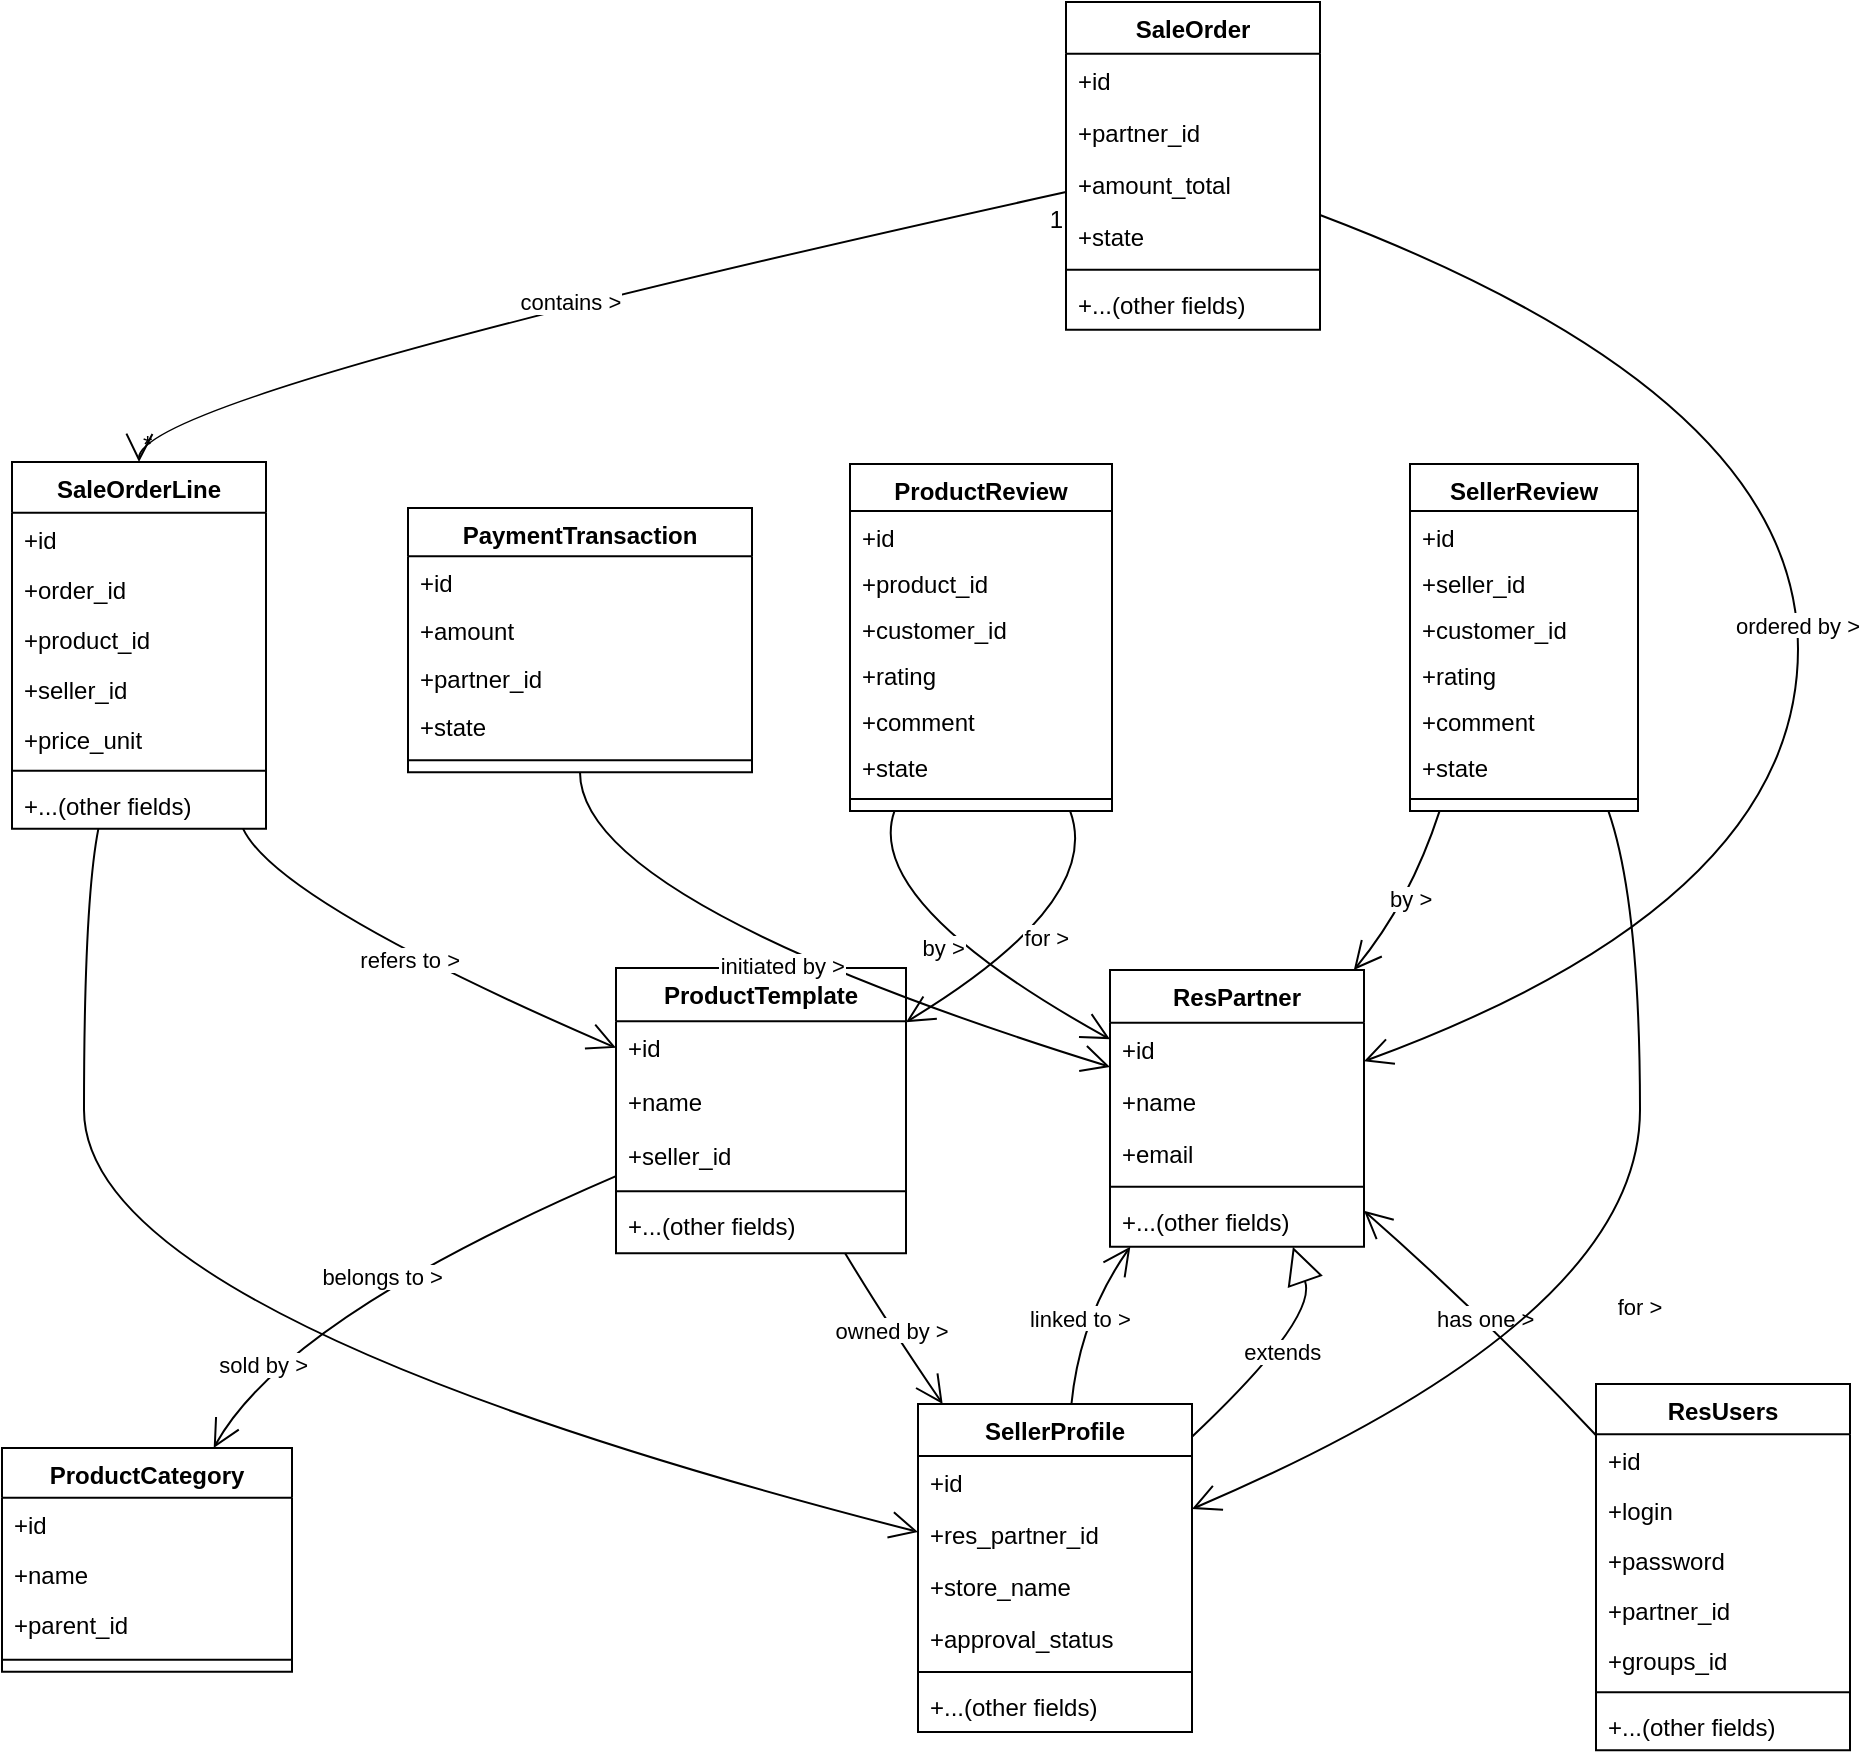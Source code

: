 <mxfile version="24.8.3">
  <diagram name="Page-1" id="4rtSPAD5_eBqJCpn3h0Z">
    <mxGraphModel dx="1434" dy="801" grid="1" gridSize="10" guides="1" tooltips="1" connect="1" arrows="1" fold="1" page="0" pageScale="1" pageWidth="850" pageHeight="1100" math="0" shadow="0">
      <root>
        <mxCell id="0" />
        <mxCell id="1" parent="0" />
        <mxCell id="KGhREPF68D92_JodjIpy-1" value="ResPartner" style="swimlane;fontStyle=1;align=center;verticalAlign=top;childLayout=stackLayout;horizontal=1;startSize=26.4;horizontalStack=0;resizeParent=1;resizeParentMax=0;resizeLast=0;collapsible=0;marginBottom=0;" vertex="1" parent="1">
          <mxGeometry x="574" y="504" width="127" height="138.4" as="geometry" />
        </mxCell>
        <mxCell id="KGhREPF68D92_JodjIpy-2" value="+id" style="text;strokeColor=none;fillColor=none;align=left;verticalAlign=top;spacingLeft=4;spacingRight=4;overflow=hidden;rotatable=0;points=[[0,0.5],[1,0.5]];portConstraint=eastwest;" vertex="1" parent="KGhREPF68D92_JodjIpy-1">
          <mxGeometry y="26.4" width="127" height="26" as="geometry" />
        </mxCell>
        <mxCell id="KGhREPF68D92_JodjIpy-3" value="+name" style="text;strokeColor=none;fillColor=none;align=left;verticalAlign=top;spacingLeft=4;spacingRight=4;overflow=hidden;rotatable=0;points=[[0,0.5],[1,0.5]];portConstraint=eastwest;" vertex="1" parent="KGhREPF68D92_JodjIpy-1">
          <mxGeometry y="52.4" width="127" height="26" as="geometry" />
        </mxCell>
        <mxCell id="KGhREPF68D92_JodjIpy-4" value="+email" style="text;strokeColor=none;fillColor=none;align=left;verticalAlign=top;spacingLeft=4;spacingRight=4;overflow=hidden;rotatable=0;points=[[0,0.5],[1,0.5]];portConstraint=eastwest;" vertex="1" parent="KGhREPF68D92_JodjIpy-1">
          <mxGeometry y="78.4" width="127" height="26" as="geometry" />
        </mxCell>
        <mxCell id="KGhREPF68D92_JodjIpy-5" style="line;strokeWidth=1;fillColor=none;align=left;verticalAlign=middle;spacingTop=-1;spacingLeft=3;spacingRight=3;rotatable=0;labelPosition=right;points=[];portConstraint=eastwest;strokeColor=inherit;" vertex="1" parent="KGhREPF68D92_JodjIpy-1">
          <mxGeometry y="104.4" width="127" height="8" as="geometry" />
        </mxCell>
        <mxCell id="KGhREPF68D92_JodjIpy-6" value="+...(other fields)" style="text;strokeColor=none;fillColor=none;align=left;verticalAlign=top;spacingLeft=4;spacingRight=4;overflow=hidden;rotatable=0;points=[[0,0.5],[1,0.5]];portConstraint=eastwest;" vertex="1" parent="KGhREPF68D92_JodjIpy-1">
          <mxGeometry y="112.4" width="127" height="26" as="geometry" />
        </mxCell>
        <mxCell id="KGhREPF68D92_JodjIpy-7" value="ResUsers" style="swimlane;fontStyle=1;align=center;verticalAlign=top;childLayout=stackLayout;horizontal=1;startSize=25.143;horizontalStack=0;resizeParent=1;resizeParentMax=0;resizeLast=0;collapsible=0;marginBottom=0;" vertex="1" parent="1">
          <mxGeometry x="817" y="711" width="127" height="183.143" as="geometry" />
        </mxCell>
        <mxCell id="KGhREPF68D92_JodjIpy-8" value="+id" style="text;strokeColor=none;fillColor=none;align=left;verticalAlign=top;spacingLeft=4;spacingRight=4;overflow=hidden;rotatable=0;points=[[0,0.5],[1,0.5]];portConstraint=eastwest;" vertex="1" parent="KGhREPF68D92_JodjIpy-7">
          <mxGeometry y="25.143" width="127" height="25" as="geometry" />
        </mxCell>
        <mxCell id="KGhREPF68D92_JodjIpy-9" value="+login" style="text;strokeColor=none;fillColor=none;align=left;verticalAlign=top;spacingLeft=4;spacingRight=4;overflow=hidden;rotatable=0;points=[[0,0.5],[1,0.5]];portConstraint=eastwest;" vertex="1" parent="KGhREPF68D92_JodjIpy-7">
          <mxGeometry y="50.143" width="127" height="25" as="geometry" />
        </mxCell>
        <mxCell id="KGhREPF68D92_JodjIpy-10" value="+password" style="text;strokeColor=none;fillColor=none;align=left;verticalAlign=top;spacingLeft=4;spacingRight=4;overflow=hidden;rotatable=0;points=[[0,0.5],[1,0.5]];portConstraint=eastwest;" vertex="1" parent="KGhREPF68D92_JodjIpy-7">
          <mxGeometry y="75.143" width="127" height="25" as="geometry" />
        </mxCell>
        <mxCell id="KGhREPF68D92_JodjIpy-11" value="+partner_id" style="text;strokeColor=none;fillColor=none;align=left;verticalAlign=top;spacingLeft=4;spacingRight=4;overflow=hidden;rotatable=0;points=[[0,0.5],[1,0.5]];portConstraint=eastwest;" vertex="1" parent="KGhREPF68D92_JodjIpy-7">
          <mxGeometry y="100.143" width="127" height="25" as="geometry" />
        </mxCell>
        <mxCell id="KGhREPF68D92_JodjIpy-12" value="+groups_id" style="text;strokeColor=none;fillColor=none;align=left;verticalAlign=top;spacingLeft=4;spacingRight=4;overflow=hidden;rotatable=0;points=[[0,0.5],[1,0.5]];portConstraint=eastwest;" vertex="1" parent="KGhREPF68D92_JodjIpy-7">
          <mxGeometry y="125.143" width="127" height="25" as="geometry" />
        </mxCell>
        <mxCell id="KGhREPF68D92_JodjIpy-13" style="line;strokeWidth=1;fillColor=none;align=left;verticalAlign=middle;spacingTop=-1;spacingLeft=3;spacingRight=3;rotatable=0;labelPosition=right;points=[];portConstraint=eastwest;strokeColor=inherit;" vertex="1" parent="KGhREPF68D92_JodjIpy-7">
          <mxGeometry y="150.143" width="127" height="8" as="geometry" />
        </mxCell>
        <mxCell id="KGhREPF68D92_JodjIpy-14" value="+...(other fields)" style="text;strokeColor=none;fillColor=none;align=left;verticalAlign=top;spacingLeft=4;spacingRight=4;overflow=hidden;rotatable=0;points=[[0,0.5],[1,0.5]];portConstraint=eastwest;" vertex="1" parent="KGhREPF68D92_JodjIpy-7">
          <mxGeometry y="158.143" width="127" height="25" as="geometry" />
        </mxCell>
        <mxCell id="KGhREPF68D92_JodjIpy-15" value="SellerProfile" style="swimlane;fontStyle=1;align=center;verticalAlign=top;childLayout=stackLayout;horizontal=1;startSize=26;horizontalStack=0;resizeParent=1;resizeParentMax=0;resizeLast=0;collapsible=0;marginBottom=0;" vertex="1" parent="1">
          <mxGeometry x="478" y="721" width="137" height="164" as="geometry" />
        </mxCell>
        <mxCell id="KGhREPF68D92_JodjIpy-16" value="+id" style="text;strokeColor=none;fillColor=none;align=left;verticalAlign=top;spacingLeft=4;spacingRight=4;overflow=hidden;rotatable=0;points=[[0,0.5],[1,0.5]];portConstraint=eastwest;" vertex="1" parent="KGhREPF68D92_JodjIpy-15">
          <mxGeometry y="26" width="137" height="26" as="geometry" />
        </mxCell>
        <mxCell id="KGhREPF68D92_JodjIpy-17" value="+res_partner_id" style="text;strokeColor=none;fillColor=none;align=left;verticalAlign=top;spacingLeft=4;spacingRight=4;overflow=hidden;rotatable=0;points=[[0,0.5],[1,0.5]];portConstraint=eastwest;" vertex="1" parent="KGhREPF68D92_JodjIpy-15">
          <mxGeometry y="52" width="137" height="26" as="geometry" />
        </mxCell>
        <mxCell id="KGhREPF68D92_JodjIpy-18" value="+store_name" style="text;strokeColor=none;fillColor=none;align=left;verticalAlign=top;spacingLeft=4;spacingRight=4;overflow=hidden;rotatable=0;points=[[0,0.5],[1,0.5]];portConstraint=eastwest;" vertex="1" parent="KGhREPF68D92_JodjIpy-15">
          <mxGeometry y="78" width="137" height="26" as="geometry" />
        </mxCell>
        <mxCell id="KGhREPF68D92_JodjIpy-19" value="+approval_status" style="text;strokeColor=none;fillColor=none;align=left;verticalAlign=top;spacingLeft=4;spacingRight=4;overflow=hidden;rotatable=0;points=[[0,0.5],[1,0.5]];portConstraint=eastwest;" vertex="1" parent="KGhREPF68D92_JodjIpy-15">
          <mxGeometry y="104" width="137" height="26" as="geometry" />
        </mxCell>
        <mxCell id="KGhREPF68D92_JodjIpy-20" style="line;strokeWidth=1;fillColor=none;align=left;verticalAlign=middle;spacingTop=-1;spacingLeft=3;spacingRight=3;rotatable=0;labelPosition=right;points=[];portConstraint=eastwest;strokeColor=inherit;" vertex="1" parent="KGhREPF68D92_JodjIpy-15">
          <mxGeometry y="130" width="137" height="8" as="geometry" />
        </mxCell>
        <mxCell id="KGhREPF68D92_JodjIpy-21" value="+...(other fields)" style="text;strokeColor=none;fillColor=none;align=left;verticalAlign=top;spacingLeft=4;spacingRight=4;overflow=hidden;rotatable=0;points=[[0,0.5],[1,0.5]];portConstraint=eastwest;" vertex="1" parent="KGhREPF68D92_JodjIpy-15">
          <mxGeometry y="138" width="137" height="26" as="geometry" />
        </mxCell>
        <mxCell id="KGhREPF68D92_JodjIpy-22" value="ProductTemplate" style="swimlane;fontStyle=1;align=center;verticalAlign=top;childLayout=stackLayout;horizontal=1;startSize=26.6;horizontalStack=0;resizeParent=1;resizeParentMax=0;resizeLast=0;collapsible=0;marginBottom=0;" vertex="1" parent="1">
          <mxGeometry x="327" y="503" width="145" height="142.6" as="geometry" />
        </mxCell>
        <mxCell id="KGhREPF68D92_JodjIpy-23" value="+id" style="text;strokeColor=none;fillColor=none;align=left;verticalAlign=top;spacingLeft=4;spacingRight=4;overflow=hidden;rotatable=0;points=[[0,0.5],[1,0.5]];portConstraint=eastwest;" vertex="1" parent="KGhREPF68D92_JodjIpy-22">
          <mxGeometry y="26.6" width="145" height="27" as="geometry" />
        </mxCell>
        <mxCell id="KGhREPF68D92_JodjIpy-24" value="+name" style="text;strokeColor=none;fillColor=none;align=left;verticalAlign=top;spacingLeft=4;spacingRight=4;overflow=hidden;rotatable=0;points=[[0,0.5],[1,0.5]];portConstraint=eastwest;" vertex="1" parent="KGhREPF68D92_JodjIpy-22">
          <mxGeometry y="53.6" width="145" height="27" as="geometry" />
        </mxCell>
        <mxCell id="KGhREPF68D92_JodjIpy-25" value="+seller_id" style="text;strokeColor=none;fillColor=none;align=left;verticalAlign=top;spacingLeft=4;spacingRight=4;overflow=hidden;rotatable=0;points=[[0,0.5],[1,0.5]];portConstraint=eastwest;" vertex="1" parent="KGhREPF68D92_JodjIpy-22">
          <mxGeometry y="80.6" width="145" height="27" as="geometry" />
        </mxCell>
        <mxCell id="KGhREPF68D92_JodjIpy-26" style="line;strokeWidth=1;fillColor=none;align=left;verticalAlign=middle;spacingTop=-1;spacingLeft=3;spacingRight=3;rotatable=0;labelPosition=right;points=[];portConstraint=eastwest;strokeColor=inherit;" vertex="1" parent="KGhREPF68D92_JodjIpy-22">
          <mxGeometry y="107.6" width="145" height="8" as="geometry" />
        </mxCell>
        <mxCell id="KGhREPF68D92_JodjIpy-27" value="+...(other fields)" style="text;strokeColor=none;fillColor=none;align=left;verticalAlign=top;spacingLeft=4;spacingRight=4;overflow=hidden;rotatable=0;points=[[0,0.5],[1,0.5]];portConstraint=eastwest;" vertex="1" parent="KGhREPF68D92_JodjIpy-22">
          <mxGeometry y="115.6" width="145" height="27" as="geometry" />
        </mxCell>
        <mxCell id="KGhREPF68D92_JodjIpy-28" value="ProductCategory" style="swimlane;fontStyle=1;align=center;verticalAlign=top;childLayout=stackLayout;horizontal=1;startSize=24.889;horizontalStack=0;resizeParent=1;resizeParentMax=0;resizeLast=0;collapsible=0;marginBottom=0;" vertex="1" parent="1">
          <mxGeometry x="20" y="743" width="145" height="111.889" as="geometry" />
        </mxCell>
        <mxCell id="KGhREPF68D92_JodjIpy-29" value="+id" style="text;strokeColor=none;fillColor=none;align=left;verticalAlign=top;spacingLeft=4;spacingRight=4;overflow=hidden;rotatable=0;points=[[0,0.5],[1,0.5]];portConstraint=eastwest;" vertex="1" parent="KGhREPF68D92_JodjIpy-28">
          <mxGeometry y="24.889" width="145" height="25" as="geometry" />
        </mxCell>
        <mxCell id="KGhREPF68D92_JodjIpy-30" value="+name" style="text;strokeColor=none;fillColor=none;align=left;verticalAlign=top;spacingLeft=4;spacingRight=4;overflow=hidden;rotatable=0;points=[[0,0.5],[1,0.5]];portConstraint=eastwest;" vertex="1" parent="KGhREPF68D92_JodjIpy-28">
          <mxGeometry y="49.889" width="145" height="25" as="geometry" />
        </mxCell>
        <mxCell id="KGhREPF68D92_JodjIpy-31" value="+parent_id" style="text;strokeColor=none;fillColor=none;align=left;verticalAlign=top;spacingLeft=4;spacingRight=4;overflow=hidden;rotatable=0;points=[[0,0.5],[1,0.5]];portConstraint=eastwest;" vertex="1" parent="KGhREPF68D92_JodjIpy-28">
          <mxGeometry y="74.889" width="145" height="25" as="geometry" />
        </mxCell>
        <mxCell id="KGhREPF68D92_JodjIpy-32" style="line;strokeWidth=1;fillColor=none;align=left;verticalAlign=middle;spacingTop=-1;spacingLeft=3;spacingRight=3;rotatable=0;labelPosition=right;points=[];portConstraint=eastwest;strokeColor=inherit;" vertex="1" parent="KGhREPF68D92_JodjIpy-28">
          <mxGeometry y="99.889" width="145" height="12" as="geometry" />
        </mxCell>
        <mxCell id="KGhREPF68D92_JodjIpy-33" value="SaleOrder" style="swimlane;fontStyle=1;align=center;verticalAlign=top;childLayout=stackLayout;horizontal=1;startSize=25.833;horizontalStack=0;resizeParent=1;resizeParentMax=0;resizeLast=0;collapsible=0;marginBottom=0;" vertex="1" parent="1">
          <mxGeometry x="552" y="20" width="127" height="163.833" as="geometry" />
        </mxCell>
        <mxCell id="KGhREPF68D92_JodjIpy-34" value="+id" style="text;strokeColor=none;fillColor=none;align=left;verticalAlign=top;spacingLeft=4;spacingRight=4;overflow=hidden;rotatable=0;points=[[0,0.5],[1,0.5]];portConstraint=eastwest;" vertex="1" parent="KGhREPF68D92_JodjIpy-33">
          <mxGeometry y="25.833" width="127" height="26" as="geometry" />
        </mxCell>
        <mxCell id="KGhREPF68D92_JodjIpy-35" value="+partner_id" style="text;strokeColor=none;fillColor=none;align=left;verticalAlign=top;spacingLeft=4;spacingRight=4;overflow=hidden;rotatable=0;points=[[0,0.5],[1,0.5]];portConstraint=eastwest;" vertex="1" parent="KGhREPF68D92_JodjIpy-33">
          <mxGeometry y="51.833" width="127" height="26" as="geometry" />
        </mxCell>
        <mxCell id="KGhREPF68D92_JodjIpy-36" value="+amount_total" style="text;strokeColor=none;fillColor=none;align=left;verticalAlign=top;spacingLeft=4;spacingRight=4;overflow=hidden;rotatable=0;points=[[0,0.5],[1,0.5]];portConstraint=eastwest;" vertex="1" parent="KGhREPF68D92_JodjIpy-33">
          <mxGeometry y="77.833" width="127" height="26" as="geometry" />
        </mxCell>
        <mxCell id="KGhREPF68D92_JodjIpy-37" value="+state" style="text;strokeColor=none;fillColor=none;align=left;verticalAlign=top;spacingLeft=4;spacingRight=4;overflow=hidden;rotatable=0;points=[[0,0.5],[1,0.5]];portConstraint=eastwest;" vertex="1" parent="KGhREPF68D92_JodjIpy-33">
          <mxGeometry y="103.833" width="127" height="26" as="geometry" />
        </mxCell>
        <mxCell id="KGhREPF68D92_JodjIpy-38" style="line;strokeWidth=1;fillColor=none;align=left;verticalAlign=middle;spacingTop=-1;spacingLeft=3;spacingRight=3;rotatable=0;labelPosition=right;points=[];portConstraint=eastwest;strokeColor=inherit;" vertex="1" parent="KGhREPF68D92_JodjIpy-33">
          <mxGeometry y="129.833" width="127" height="8" as="geometry" />
        </mxCell>
        <mxCell id="KGhREPF68D92_JodjIpy-39" value="+...(other fields)" style="text;strokeColor=none;fillColor=none;align=left;verticalAlign=top;spacingLeft=4;spacingRight=4;overflow=hidden;rotatable=0;points=[[0,0.5],[1,0.5]];portConstraint=eastwest;" vertex="1" parent="KGhREPF68D92_JodjIpy-33">
          <mxGeometry y="137.833" width="127" height="26" as="geometry" />
        </mxCell>
        <mxCell id="KGhREPF68D92_JodjIpy-40" value="SaleOrderLine" style="swimlane;fontStyle=1;align=center;verticalAlign=top;childLayout=stackLayout;horizontal=1;startSize=25.429;horizontalStack=0;resizeParent=1;resizeParentMax=0;resizeLast=0;collapsible=0;marginBottom=0;" vertex="1" parent="1">
          <mxGeometry x="25" y="250" width="127" height="183.429" as="geometry" />
        </mxCell>
        <mxCell id="KGhREPF68D92_JodjIpy-41" value="+id" style="text;strokeColor=none;fillColor=none;align=left;verticalAlign=top;spacingLeft=4;spacingRight=4;overflow=hidden;rotatable=0;points=[[0,0.5],[1,0.5]];portConstraint=eastwest;" vertex="1" parent="KGhREPF68D92_JodjIpy-40">
          <mxGeometry y="25.429" width="127" height="25" as="geometry" />
        </mxCell>
        <mxCell id="KGhREPF68D92_JodjIpy-42" value="+order_id" style="text;strokeColor=none;fillColor=none;align=left;verticalAlign=top;spacingLeft=4;spacingRight=4;overflow=hidden;rotatable=0;points=[[0,0.5],[1,0.5]];portConstraint=eastwest;" vertex="1" parent="KGhREPF68D92_JodjIpy-40">
          <mxGeometry y="50.429" width="127" height="25" as="geometry" />
        </mxCell>
        <mxCell id="KGhREPF68D92_JodjIpy-43" value="+product_id" style="text;strokeColor=none;fillColor=none;align=left;verticalAlign=top;spacingLeft=4;spacingRight=4;overflow=hidden;rotatable=0;points=[[0,0.5],[1,0.5]];portConstraint=eastwest;" vertex="1" parent="KGhREPF68D92_JodjIpy-40">
          <mxGeometry y="75.429" width="127" height="25" as="geometry" />
        </mxCell>
        <mxCell id="KGhREPF68D92_JodjIpy-44" value="+seller_id" style="text;strokeColor=none;fillColor=none;align=left;verticalAlign=top;spacingLeft=4;spacingRight=4;overflow=hidden;rotatable=0;points=[[0,0.5],[1,0.5]];portConstraint=eastwest;" vertex="1" parent="KGhREPF68D92_JodjIpy-40">
          <mxGeometry y="100.429" width="127" height="25" as="geometry" />
        </mxCell>
        <mxCell id="KGhREPF68D92_JodjIpy-45" value="+price_unit" style="text;strokeColor=none;fillColor=none;align=left;verticalAlign=top;spacingLeft=4;spacingRight=4;overflow=hidden;rotatable=0;points=[[0,0.5],[1,0.5]];portConstraint=eastwest;" vertex="1" parent="KGhREPF68D92_JodjIpy-40">
          <mxGeometry y="125.429" width="127" height="25" as="geometry" />
        </mxCell>
        <mxCell id="KGhREPF68D92_JodjIpy-46" style="line;strokeWidth=1;fillColor=none;align=left;verticalAlign=middle;spacingTop=-1;spacingLeft=3;spacingRight=3;rotatable=0;labelPosition=right;points=[];portConstraint=eastwest;strokeColor=inherit;" vertex="1" parent="KGhREPF68D92_JodjIpy-40">
          <mxGeometry y="150.429" width="127" height="8" as="geometry" />
        </mxCell>
        <mxCell id="KGhREPF68D92_JodjIpy-47" value="+...(other fields)" style="text;strokeColor=none;fillColor=none;align=left;verticalAlign=top;spacingLeft=4;spacingRight=4;overflow=hidden;rotatable=0;points=[[0,0.5],[1,0.5]];portConstraint=eastwest;" vertex="1" parent="KGhREPF68D92_JodjIpy-40">
          <mxGeometry y="158.429" width="127" height="25" as="geometry" />
        </mxCell>
        <mxCell id="KGhREPF68D92_JodjIpy-48" value="PaymentTransaction" style="swimlane;fontStyle=1;align=center;verticalAlign=top;childLayout=stackLayout;horizontal=1;startSize=24.182;horizontalStack=0;resizeParent=1;resizeParentMax=0;resizeLast=0;collapsible=0;marginBottom=0;" vertex="1" parent="1">
          <mxGeometry x="223" y="273" width="172" height="132.182" as="geometry" />
        </mxCell>
        <mxCell id="KGhREPF68D92_JodjIpy-49" value="+id" style="text;strokeColor=none;fillColor=none;align=left;verticalAlign=top;spacingLeft=4;spacingRight=4;overflow=hidden;rotatable=0;points=[[0,0.5],[1,0.5]];portConstraint=eastwest;" vertex="1" parent="KGhREPF68D92_JodjIpy-48">
          <mxGeometry y="24.182" width="172" height="24" as="geometry" />
        </mxCell>
        <mxCell id="KGhREPF68D92_JodjIpy-50" value="+amount" style="text;strokeColor=none;fillColor=none;align=left;verticalAlign=top;spacingLeft=4;spacingRight=4;overflow=hidden;rotatable=0;points=[[0,0.5],[1,0.5]];portConstraint=eastwest;" vertex="1" parent="KGhREPF68D92_JodjIpy-48">
          <mxGeometry y="48.182" width="172" height="24" as="geometry" />
        </mxCell>
        <mxCell id="KGhREPF68D92_JodjIpy-51" value="+partner_id" style="text;strokeColor=none;fillColor=none;align=left;verticalAlign=top;spacingLeft=4;spacingRight=4;overflow=hidden;rotatable=0;points=[[0,0.5],[1,0.5]];portConstraint=eastwest;" vertex="1" parent="KGhREPF68D92_JodjIpy-48">
          <mxGeometry y="72.182" width="172" height="24" as="geometry" />
        </mxCell>
        <mxCell id="KGhREPF68D92_JodjIpy-52" value="+state" style="text;strokeColor=none;fillColor=none;align=left;verticalAlign=top;spacingLeft=4;spacingRight=4;overflow=hidden;rotatable=0;points=[[0,0.5],[1,0.5]];portConstraint=eastwest;" vertex="1" parent="KGhREPF68D92_JodjIpy-48">
          <mxGeometry y="96.182" width="172" height="24" as="geometry" />
        </mxCell>
        <mxCell id="KGhREPF68D92_JodjIpy-53" style="line;strokeWidth=1;fillColor=none;align=left;verticalAlign=middle;spacingTop=-1;spacingLeft=3;spacingRight=3;rotatable=0;labelPosition=right;points=[];portConstraint=eastwest;strokeColor=inherit;" vertex="1" parent="KGhREPF68D92_JodjIpy-48">
          <mxGeometry y="120.182" width="172" height="12" as="geometry" />
        </mxCell>
        <mxCell id="KGhREPF68D92_JodjIpy-54" value="ProductReview" style="swimlane;fontStyle=1;align=center;verticalAlign=top;childLayout=stackLayout;horizontal=1;startSize=23.467;horizontalStack=0;resizeParent=1;resizeParentMax=0;resizeLast=0;collapsible=0;marginBottom=0;" vertex="1" parent="1">
          <mxGeometry x="444" y="251" width="131" height="173.467" as="geometry" />
        </mxCell>
        <mxCell id="KGhREPF68D92_JodjIpy-55" value="+id" style="text;strokeColor=none;fillColor=none;align=left;verticalAlign=top;spacingLeft=4;spacingRight=4;overflow=hidden;rotatable=0;points=[[0,0.5],[1,0.5]];portConstraint=eastwest;" vertex="1" parent="KGhREPF68D92_JodjIpy-54">
          <mxGeometry y="23.467" width="131" height="23" as="geometry" />
        </mxCell>
        <mxCell id="KGhREPF68D92_JodjIpy-56" value="+product_id" style="text;strokeColor=none;fillColor=none;align=left;verticalAlign=top;spacingLeft=4;spacingRight=4;overflow=hidden;rotatable=0;points=[[0,0.5],[1,0.5]];portConstraint=eastwest;" vertex="1" parent="KGhREPF68D92_JodjIpy-54">
          <mxGeometry y="46.467" width="131" height="23" as="geometry" />
        </mxCell>
        <mxCell id="KGhREPF68D92_JodjIpy-57" value="+customer_id" style="text;strokeColor=none;fillColor=none;align=left;verticalAlign=top;spacingLeft=4;spacingRight=4;overflow=hidden;rotatable=0;points=[[0,0.5],[1,0.5]];portConstraint=eastwest;" vertex="1" parent="KGhREPF68D92_JodjIpy-54">
          <mxGeometry y="69.467" width="131" height="23" as="geometry" />
        </mxCell>
        <mxCell id="KGhREPF68D92_JodjIpy-58" value="+rating" style="text;strokeColor=none;fillColor=none;align=left;verticalAlign=top;spacingLeft=4;spacingRight=4;overflow=hidden;rotatable=0;points=[[0,0.5],[1,0.5]];portConstraint=eastwest;" vertex="1" parent="KGhREPF68D92_JodjIpy-54">
          <mxGeometry y="92.467" width="131" height="23" as="geometry" />
        </mxCell>
        <mxCell id="KGhREPF68D92_JodjIpy-59" value="+comment" style="text;strokeColor=none;fillColor=none;align=left;verticalAlign=top;spacingLeft=4;spacingRight=4;overflow=hidden;rotatable=0;points=[[0,0.5],[1,0.5]];portConstraint=eastwest;" vertex="1" parent="KGhREPF68D92_JodjIpy-54">
          <mxGeometry y="115.467" width="131" height="23" as="geometry" />
        </mxCell>
        <mxCell id="KGhREPF68D92_JodjIpy-60" value="+state" style="text;strokeColor=none;fillColor=none;align=left;verticalAlign=top;spacingLeft=4;spacingRight=4;overflow=hidden;rotatable=0;points=[[0,0.5],[1,0.5]];portConstraint=eastwest;" vertex="1" parent="KGhREPF68D92_JodjIpy-54">
          <mxGeometry y="138.467" width="131" height="23" as="geometry" />
        </mxCell>
        <mxCell id="KGhREPF68D92_JodjIpy-61" style="line;strokeWidth=1;fillColor=none;align=left;verticalAlign=middle;spacingTop=-1;spacingLeft=3;spacingRight=3;rotatable=0;labelPosition=right;points=[];portConstraint=eastwest;strokeColor=inherit;" vertex="1" parent="KGhREPF68D92_JodjIpy-54">
          <mxGeometry y="161.467" width="131" height="12" as="geometry" />
        </mxCell>
        <mxCell id="KGhREPF68D92_JodjIpy-62" value="SellerReview" style="swimlane;fontStyle=1;align=center;verticalAlign=top;childLayout=stackLayout;horizontal=1;startSize=23.467;horizontalStack=0;resizeParent=1;resizeParentMax=0;resizeLast=0;collapsible=0;marginBottom=0;" vertex="1" parent="1">
          <mxGeometry x="724" y="251" width="114" height="173.467" as="geometry" />
        </mxCell>
        <mxCell id="KGhREPF68D92_JodjIpy-63" value="+id" style="text;strokeColor=none;fillColor=none;align=left;verticalAlign=top;spacingLeft=4;spacingRight=4;overflow=hidden;rotatable=0;points=[[0,0.5],[1,0.5]];portConstraint=eastwest;" vertex="1" parent="KGhREPF68D92_JodjIpy-62">
          <mxGeometry y="23.467" width="114" height="23" as="geometry" />
        </mxCell>
        <mxCell id="KGhREPF68D92_JodjIpy-64" value="+seller_id" style="text;strokeColor=none;fillColor=none;align=left;verticalAlign=top;spacingLeft=4;spacingRight=4;overflow=hidden;rotatable=0;points=[[0,0.5],[1,0.5]];portConstraint=eastwest;" vertex="1" parent="KGhREPF68D92_JodjIpy-62">
          <mxGeometry y="46.467" width="114" height="23" as="geometry" />
        </mxCell>
        <mxCell id="KGhREPF68D92_JodjIpy-65" value="+customer_id" style="text;strokeColor=none;fillColor=none;align=left;verticalAlign=top;spacingLeft=4;spacingRight=4;overflow=hidden;rotatable=0;points=[[0,0.5],[1,0.5]];portConstraint=eastwest;" vertex="1" parent="KGhREPF68D92_JodjIpy-62">
          <mxGeometry y="69.467" width="114" height="23" as="geometry" />
        </mxCell>
        <mxCell id="KGhREPF68D92_JodjIpy-66" value="+rating" style="text;strokeColor=none;fillColor=none;align=left;verticalAlign=top;spacingLeft=4;spacingRight=4;overflow=hidden;rotatable=0;points=[[0,0.5],[1,0.5]];portConstraint=eastwest;" vertex="1" parent="KGhREPF68D92_JodjIpy-62">
          <mxGeometry y="92.467" width="114" height="23" as="geometry" />
        </mxCell>
        <mxCell id="KGhREPF68D92_JodjIpy-67" value="+comment" style="text;strokeColor=none;fillColor=none;align=left;verticalAlign=top;spacingLeft=4;spacingRight=4;overflow=hidden;rotatable=0;points=[[0,0.5],[1,0.5]];portConstraint=eastwest;" vertex="1" parent="KGhREPF68D92_JodjIpy-62">
          <mxGeometry y="115.467" width="114" height="23" as="geometry" />
        </mxCell>
        <mxCell id="KGhREPF68D92_JodjIpy-68" value="+state" style="text;strokeColor=none;fillColor=none;align=left;verticalAlign=top;spacingLeft=4;spacingRight=4;overflow=hidden;rotatable=0;points=[[0,0.5],[1,0.5]];portConstraint=eastwest;" vertex="1" parent="KGhREPF68D92_JodjIpy-62">
          <mxGeometry y="138.467" width="114" height="23" as="geometry" />
        </mxCell>
        <mxCell id="KGhREPF68D92_JodjIpy-69" style="line;strokeWidth=1;fillColor=none;align=left;verticalAlign=middle;spacingTop=-1;spacingLeft=3;spacingRight=3;rotatable=0;labelPosition=right;points=[];portConstraint=eastwest;strokeColor=inherit;" vertex="1" parent="KGhREPF68D92_JodjIpy-62">
          <mxGeometry y="161.467" width="114" height="12" as="geometry" />
        </mxCell>
        <mxCell id="KGhREPF68D92_JodjIpy-70" value="has one &gt;" style="curved=1;startArrow=open;startSize=12;endArrow=none;exitX=1;exitY=0.87;entryX=0;entryY=0.14;rounded=0;" edge="1" parent="1" source="KGhREPF68D92_JodjIpy-1" target="KGhREPF68D92_JodjIpy-7">
          <mxGeometry relative="1" as="geometry">
            <Array as="points">
              <mxPoint x="762" y="678" />
            </Array>
          </mxGeometry>
        </mxCell>
        <mxCell id="KGhREPF68D92_JodjIpy-71" value="extends" style="curved=1;startArrow=block;startSize=16;startFill=0;endArrow=none;exitX=0.72;exitY=1;entryX=1;entryY=0.1;rounded=0;" edge="1" parent="1" source="KGhREPF68D92_JodjIpy-1" target="KGhREPF68D92_JodjIpy-15">
          <mxGeometry relative="1" as="geometry">
            <Array as="points">
              <mxPoint x="678" y="678" />
            </Array>
          </mxGeometry>
        </mxCell>
        <mxCell id="KGhREPF68D92_JodjIpy-72" value="linked to &gt;" style="curved=1;startArrow=none;endArrow=open;endSize=12;exitX=0.56;exitY=0;entryX=0.08;entryY=1;rounded=0;" edge="1" parent="1" source="KGhREPF68D92_JodjIpy-15" target="KGhREPF68D92_JodjIpy-1">
          <mxGeometry relative="1" as="geometry">
            <Array as="points">
              <mxPoint x="559" y="678" />
            </Array>
          </mxGeometry>
        </mxCell>
        <mxCell id="KGhREPF68D92_JodjIpy-73" value="owned by &gt;" style="curved=1;startArrow=none;endArrow=open;endSize=12;exitX=0.79;exitY=1;entryX=0.09;entryY=0;rounded=0;" edge="1" parent="1" source="KGhREPF68D92_JodjIpy-22" target="KGhREPF68D92_JodjIpy-15">
          <mxGeometry relative="1" as="geometry">
            <Array as="points">
              <mxPoint x="461" y="678" />
            </Array>
          </mxGeometry>
        </mxCell>
        <mxCell id="KGhREPF68D92_JodjIpy-74" value="belongs to &gt;" style="curved=1;startArrow=none;endArrow=open;endSize=12;exitX=0;exitY=0.73;entryX=0.73;entryY=0;rounded=0;" edge="1" parent="1" source="KGhREPF68D92_JodjIpy-22" target="KGhREPF68D92_JodjIpy-28">
          <mxGeometry relative="1" as="geometry">
            <Array as="points">
              <mxPoint x="162" y="678" />
            </Array>
          </mxGeometry>
        </mxCell>
        <mxCell id="KGhREPF68D92_JodjIpy-75" value="ordered by &gt;" style="curved=1;startArrow=none;endArrow=open;endSize=12;exitX=1;exitY=0.65;entryX=1;entryY=0.33;rounded=0;" edge="1" parent="1" source="KGhREPF68D92_JodjIpy-33" target="KGhREPF68D92_JodjIpy-1">
          <mxGeometry relative="1" as="geometry">
            <Array as="points">
              <mxPoint x="918" y="217" />
              <mxPoint x="918" y="470" />
            </Array>
          </mxGeometry>
        </mxCell>
        <mxCell id="KGhREPF68D92_JodjIpy-76" value="contains &gt;" style="curved=1;startArrow=none;endArrow=open;endSize=12;exitX=0;exitY=0.58;entryX=0.5;entryY=0;rounded=0;" edge="1" parent="1" source="KGhREPF68D92_JodjIpy-33" target="KGhREPF68D92_JodjIpy-40">
          <mxGeometry relative="1" as="geometry">
            <Array as="points">
              <mxPoint x="89" y="217" />
            </Array>
          </mxGeometry>
        </mxCell>
        <mxCell id="KGhREPF68D92_JodjIpy-77" value="1" style="edgeLabel;resizable=0;labelBackgroundColor=none;fontSize=12;align=right;verticalAlign=top;" vertex="1" parent="KGhREPF68D92_JodjIpy-76">
          <mxGeometry x="-1" relative="1" as="geometry" />
        </mxCell>
        <mxCell id="KGhREPF68D92_JodjIpy-78" value="*" style="edgeLabel;resizable=0;labelBackgroundColor=none;fontSize=12;align=left;verticalAlign=bottom;" vertex="1" parent="KGhREPF68D92_JodjIpy-76">
          <mxGeometry x="1" relative="1" as="geometry" />
        </mxCell>
        <mxCell id="KGhREPF68D92_JodjIpy-79" value="refers to &gt;" style="curved=1;startArrow=none;endArrow=open;endSize=12;exitX=0.91;exitY=1;entryX=0;entryY=0.28;rounded=0;" edge="1" parent="1" source="KGhREPF68D92_JodjIpy-40" target="KGhREPF68D92_JodjIpy-22">
          <mxGeometry relative="1" as="geometry">
            <Array as="points">
              <mxPoint x="158" y="470" />
            </Array>
          </mxGeometry>
        </mxCell>
        <mxCell id="KGhREPF68D92_JodjIpy-80" value="sold by &gt;" style="curved=1;startArrow=none;endArrow=open;endSize=12;exitX=0.34;exitY=1;entryX=0;entryY=0.39;rounded=0;" edge="1" parent="1" source="KGhREPF68D92_JodjIpy-40" target="KGhREPF68D92_JodjIpy-15">
          <mxGeometry relative="1" as="geometry">
            <Array as="points">
              <mxPoint x="61" y="470" />
              <mxPoint x="61" y="678" />
            </Array>
          </mxGeometry>
        </mxCell>
        <mxCell id="KGhREPF68D92_JodjIpy-81" value="initiated by &gt;" style="curved=1;startArrow=none;endArrow=open;endSize=12;exitX=0.5;exitY=1;entryX=0;entryY=0.35;rounded=0;" edge="1" parent="1" source="KGhREPF68D92_JodjIpy-48" target="KGhREPF68D92_JodjIpy-1">
          <mxGeometry relative="1" as="geometry">
            <Array as="points">
              <mxPoint x="309" y="470" />
            </Array>
          </mxGeometry>
        </mxCell>
        <mxCell id="KGhREPF68D92_JodjIpy-82" value="for &gt;" style="curved=1;startArrow=none;endArrow=open;endSize=12;exitX=0.84;exitY=1;entryX=1;entryY=0.19;rounded=0;" edge="1" parent="1" source="KGhREPF68D92_JodjIpy-54" target="KGhREPF68D92_JodjIpy-22">
          <mxGeometry relative="1" as="geometry">
            <Array as="points">
              <mxPoint x="571" y="470" />
            </Array>
          </mxGeometry>
        </mxCell>
        <mxCell id="KGhREPF68D92_JodjIpy-83" value="by &gt;" style="curved=1;startArrow=none;endArrow=open;endSize=12;exitX=0.17;exitY=1;entryX=0;entryY=0.25;rounded=0;" edge="1" parent="1" source="KGhREPF68D92_JodjIpy-54" target="KGhREPF68D92_JodjIpy-1">
          <mxGeometry relative="1" as="geometry">
            <Array as="points">
              <mxPoint x="450" y="470" />
            </Array>
          </mxGeometry>
        </mxCell>
        <mxCell id="KGhREPF68D92_JodjIpy-84" value="for &gt;" style="curved=1;startArrow=none;endArrow=open;endSize=12;exitX=0.87;exitY=1;entryX=1;entryY=0.32;rounded=0;" edge="1" parent="1" source="KGhREPF68D92_JodjIpy-62" target="KGhREPF68D92_JodjIpy-15">
          <mxGeometry relative="1" as="geometry">
            <Array as="points">
              <mxPoint x="839" y="470" />
              <mxPoint x="839" y="678" />
            </Array>
          </mxGeometry>
        </mxCell>
        <mxCell id="KGhREPF68D92_JodjIpy-85" value="by &gt;" style="curved=1;startArrow=none;endArrow=open;endSize=12;exitX=0.13;exitY=1;entryX=0.96;entryY=0;rounded=0;" edge="1" parent="1" source="KGhREPF68D92_JodjIpy-62" target="KGhREPF68D92_JodjIpy-1">
          <mxGeometry relative="1" as="geometry">
            <Array as="points">
              <mxPoint x="724" y="470" />
            </Array>
          </mxGeometry>
        </mxCell>
      </root>
    </mxGraphModel>
  </diagram>
</mxfile>
